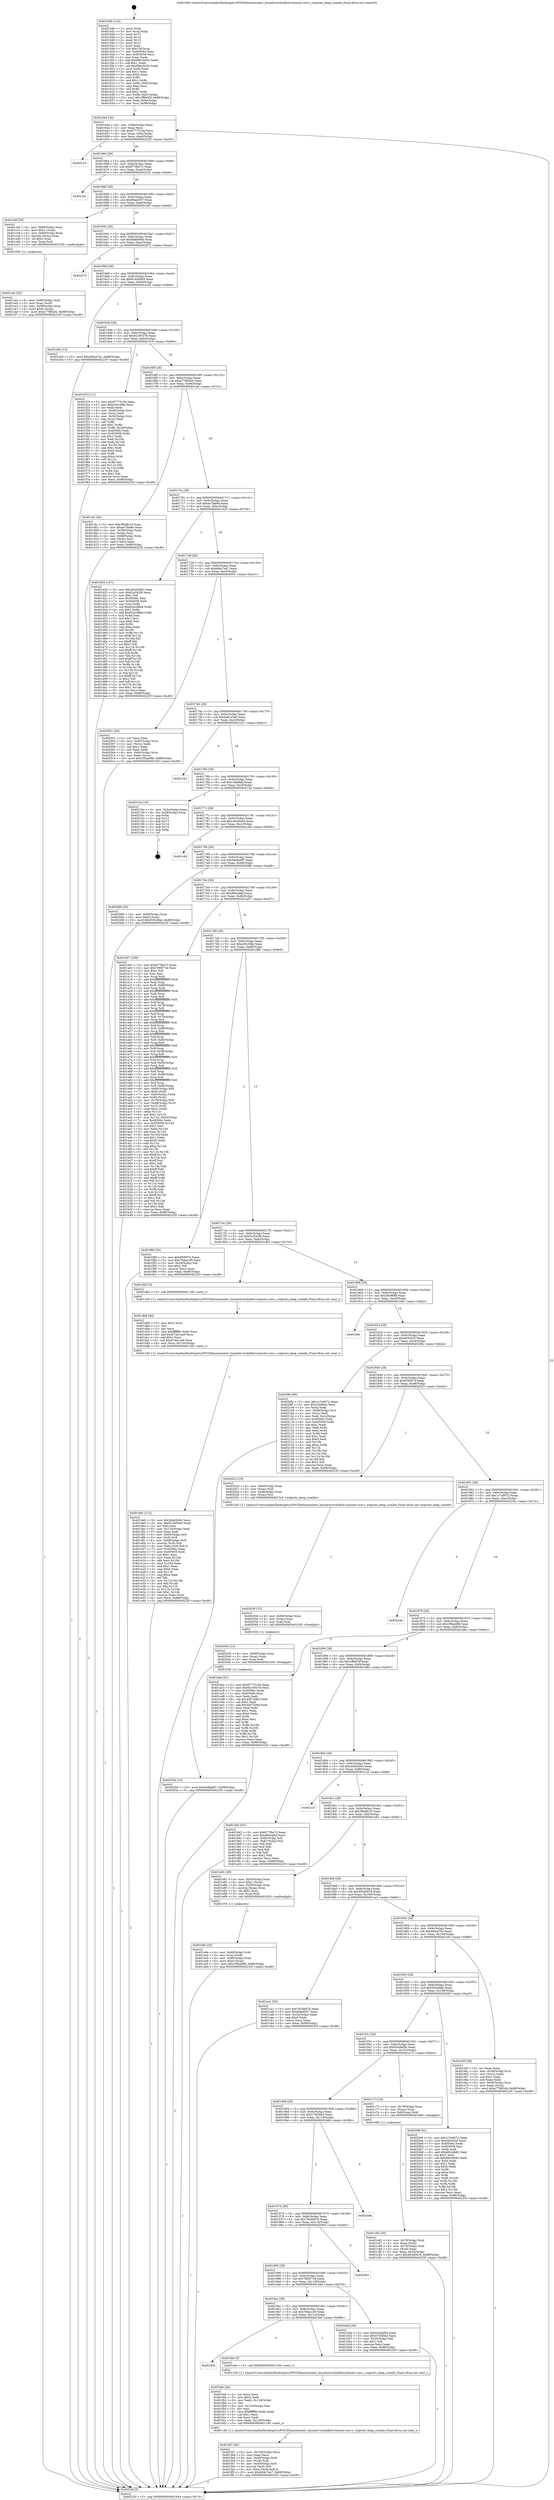 digraph "0x4015d0" {
  label = "0x4015d0 (/mnt/c/Users/mathe/Desktop/tcc/POCII/binaries/extr_linuxdrivershidhid-wiimote-core.c_wiiproto_keep_rumble_Final-ollvm.out::main(0))"
  labelloc = "t"
  node[shape=record]

  Entry [label="",width=0.3,height=0.3,shape=circle,fillcolor=black,style=filled]
  "0x401644" [label="{
     0x401644 [32]\l
     | [instrs]\l
     &nbsp;&nbsp;0x401644 \<+6\>: mov -0x88(%rbp),%eax\l
     &nbsp;&nbsp;0x40164a \<+2\>: mov %eax,%ecx\l
     &nbsp;&nbsp;0x40164c \<+6\>: sub $0x8777519e,%ecx\l
     &nbsp;&nbsp;0x401652 \<+6\>: mov %eax,-0x9c(%rbp)\l
     &nbsp;&nbsp;0x401658 \<+6\>: mov %ecx,-0xa0(%rbp)\l
     &nbsp;&nbsp;0x40165e \<+6\>: je 0000000000402225 \<main+0xc55\>\l
  }"]
  "0x402225" [label="{
     0x402225\l
  }", style=dashed]
  "0x401664" [label="{
     0x401664 [28]\l
     | [instrs]\l
     &nbsp;&nbsp;0x401664 \<+5\>: jmp 0000000000401669 \<main+0x99\>\l
     &nbsp;&nbsp;0x401669 \<+6\>: mov -0x9c(%rbp),%eax\l
     &nbsp;&nbsp;0x40166f \<+5\>: sub $0x877fbe73,%eax\l
     &nbsp;&nbsp;0x401674 \<+6\>: mov %eax,-0xa4(%rbp)\l
     &nbsp;&nbsp;0x40167a \<+6\>: je 000000000040216c \<main+0xb9c\>\l
  }"]
  Exit [label="",width=0.3,height=0.3,shape=circle,fillcolor=black,style=filled,peripheries=2]
  "0x40216c" [label="{
     0x40216c\l
  }", style=dashed]
  "0x401680" [label="{
     0x401680 [28]\l
     | [instrs]\l
     &nbsp;&nbsp;0x401680 \<+5\>: jmp 0000000000401685 \<main+0xb5\>\l
     &nbsp;&nbsp;0x401685 \<+6\>: mov -0x9c(%rbp),%eax\l
     &nbsp;&nbsp;0x40168b \<+5\>: sub $0x89aef257,%eax\l
     &nbsp;&nbsp;0x401690 \<+6\>: mov %eax,-0xa8(%rbp)\l
     &nbsp;&nbsp;0x401696 \<+6\>: je 0000000000401cbf \<main+0x6ef\>\l
  }"]
  "0x402054" [label="{
     0x402054 [15]\l
     | [instrs]\l
     &nbsp;&nbsp;0x402054 \<+10\>: movl $0xd4dba6f7,-0x88(%rbp)\l
     &nbsp;&nbsp;0x40205e \<+5\>: jmp 000000000040225f \<main+0xc8f\>\l
  }"]
  "0x401cbf" [label="{
     0x401cbf [29]\l
     | [instrs]\l
     &nbsp;&nbsp;0x401cbf \<+4\>: mov -0x68(%rbp),%rax\l
     &nbsp;&nbsp;0x401cc3 \<+6\>: movl $0x1,(%rax)\l
     &nbsp;&nbsp;0x401cc9 \<+4\>: mov -0x68(%rbp),%rax\l
     &nbsp;&nbsp;0x401ccd \<+3\>: movslq (%rax),%rax\l
     &nbsp;&nbsp;0x401cd0 \<+4\>: shl $0x2,%rax\l
     &nbsp;&nbsp;0x401cd4 \<+3\>: mov %rax,%rdi\l
     &nbsp;&nbsp;0x401cd7 \<+5\>: call 0000000000401050 \<malloc@plt\>\l
     | [calls]\l
     &nbsp;&nbsp;0x401050 \{1\} (unknown)\l
  }"]
  "0x40169c" [label="{
     0x40169c [28]\l
     | [instrs]\l
     &nbsp;&nbsp;0x40169c \<+5\>: jmp 00000000004016a1 \<main+0xd1\>\l
     &nbsp;&nbsp;0x4016a1 \<+6\>: mov -0x9c(%rbp),%eax\l
     &nbsp;&nbsp;0x4016a7 \<+5\>: sub $0x8b8fe84b,%eax\l
     &nbsp;&nbsp;0x4016ac \<+6\>: mov %eax,-0xac(%rbp)\l
     &nbsp;&nbsp;0x4016b2 \<+6\>: je 0000000000402072 \<main+0xaa2\>\l
  }"]
  "0x402045" [label="{
     0x402045 [15]\l
     | [instrs]\l
     &nbsp;&nbsp;0x402045 \<+4\>: mov -0x48(%rbp),%rax\l
     &nbsp;&nbsp;0x402049 \<+3\>: mov (%rax),%rax\l
     &nbsp;&nbsp;0x40204c \<+3\>: mov %rax,%rdi\l
     &nbsp;&nbsp;0x40204f \<+5\>: call 0000000000401030 \<free@plt\>\l
     | [calls]\l
     &nbsp;&nbsp;0x401030 \{1\} (unknown)\l
  }"]
  "0x402072" [label="{
     0x402072\l
  }", style=dashed]
  "0x4016b8" [label="{
     0x4016b8 [28]\l
     | [instrs]\l
     &nbsp;&nbsp;0x4016b8 \<+5\>: jmp 00000000004016bd \<main+0xed\>\l
     &nbsp;&nbsp;0x4016bd \<+6\>: mov -0x9c(%rbp),%eax\l
     &nbsp;&nbsp;0x4016c3 \<+5\>: sub $0x91445b93,%eax\l
     &nbsp;&nbsp;0x4016c8 \<+6\>: mov %eax,-0xb0(%rbp)\l
     &nbsp;&nbsp;0x4016ce \<+6\>: je 0000000000401e50 \<main+0x880\>\l
  }"]
  "0x402036" [label="{
     0x402036 [15]\l
     | [instrs]\l
     &nbsp;&nbsp;0x402036 \<+4\>: mov -0x60(%rbp),%rax\l
     &nbsp;&nbsp;0x40203a \<+3\>: mov (%rax),%rax\l
     &nbsp;&nbsp;0x40203d \<+3\>: mov %rax,%rdi\l
     &nbsp;&nbsp;0x402040 \<+5\>: call 0000000000401030 \<free@plt\>\l
     | [calls]\l
     &nbsp;&nbsp;0x401030 \{1\} (unknown)\l
  }"]
  "0x401e50" [label="{
     0x401e50 [15]\l
     | [instrs]\l
     &nbsp;&nbsp;0x401e50 \<+10\>: movl $0x494ce76c,-0x88(%rbp)\l
     &nbsp;&nbsp;0x401e5a \<+5\>: jmp 000000000040225f \<main+0xc8f\>\l
  }"]
  "0x4016d4" [label="{
     0x4016d4 [28]\l
     | [instrs]\l
     &nbsp;&nbsp;0x4016d4 \<+5\>: jmp 00000000004016d9 \<main+0x109\>\l
     &nbsp;&nbsp;0x4016d9 \<+6\>: mov -0x9c(%rbp),%eax\l
     &nbsp;&nbsp;0x4016df \<+5\>: sub $0x92195378,%eax\l
     &nbsp;&nbsp;0x4016e4 \<+6\>: mov %eax,-0xb4(%rbp)\l
     &nbsp;&nbsp;0x4016ea \<+6\>: je 0000000000401f19 \<main+0x949\>\l
  }"]
  "0x401fd7" [label="{
     0x401fd7 [42]\l
     | [instrs]\l
     &nbsp;&nbsp;0x401fd7 \<+6\>: mov -0x128(%rbp),%ecx\l
     &nbsp;&nbsp;0x401fdd \<+3\>: imul %eax,%ecx\l
     &nbsp;&nbsp;0x401fe0 \<+4\>: mov -0x48(%rbp),%rdi\l
     &nbsp;&nbsp;0x401fe4 \<+3\>: mov (%rdi),%rdi\l
     &nbsp;&nbsp;0x401fe7 \<+4\>: mov -0x40(%rbp),%r8\l
     &nbsp;&nbsp;0x401feb \<+3\>: movslq (%r8),%r8\l
     &nbsp;&nbsp;0x401fee \<+4\>: mov %ecx,(%rdi,%r8,4)\l
     &nbsp;&nbsp;0x401ff2 \<+10\>: movl $0xb84c7ea7,-0x88(%rbp)\l
     &nbsp;&nbsp;0x401ffc \<+5\>: jmp 000000000040225f \<main+0xc8f\>\l
  }"]
  "0x401f19" [label="{
     0x401f19 [111]\l
     | [instrs]\l
     &nbsp;&nbsp;0x401f19 \<+5\>: mov $0x8777519e,%eax\l
     &nbsp;&nbsp;0x401f1e \<+5\>: mov $0xe26c36fa,%ecx\l
     &nbsp;&nbsp;0x401f23 \<+2\>: xor %edx,%edx\l
     &nbsp;&nbsp;0x401f25 \<+4\>: mov -0x40(%rbp),%rsi\l
     &nbsp;&nbsp;0x401f29 \<+2\>: mov (%rsi),%edi\l
     &nbsp;&nbsp;0x401f2b \<+4\>: mov -0x50(%rbp),%rsi\l
     &nbsp;&nbsp;0x401f2f \<+2\>: cmp (%rsi),%edi\l
     &nbsp;&nbsp;0x401f31 \<+4\>: setl %r8b\l
     &nbsp;&nbsp;0x401f35 \<+4\>: and $0x1,%r8b\l
     &nbsp;&nbsp;0x401f39 \<+4\>: mov %r8b,-0x2d(%rbp)\l
     &nbsp;&nbsp;0x401f3d \<+7\>: mov 0x40506c,%edi\l
     &nbsp;&nbsp;0x401f44 \<+8\>: mov 0x405058,%r9d\l
     &nbsp;&nbsp;0x401f4c \<+3\>: sub $0x1,%edx\l
     &nbsp;&nbsp;0x401f4f \<+3\>: mov %edi,%r10d\l
     &nbsp;&nbsp;0x401f52 \<+3\>: add %edx,%r10d\l
     &nbsp;&nbsp;0x401f55 \<+4\>: imul %r10d,%edi\l
     &nbsp;&nbsp;0x401f59 \<+3\>: and $0x1,%edi\l
     &nbsp;&nbsp;0x401f5c \<+3\>: cmp $0x0,%edi\l
     &nbsp;&nbsp;0x401f5f \<+4\>: sete %r8b\l
     &nbsp;&nbsp;0x401f63 \<+4\>: cmp $0xa,%r9d\l
     &nbsp;&nbsp;0x401f67 \<+4\>: setl %r11b\l
     &nbsp;&nbsp;0x401f6b \<+3\>: mov %r8b,%bl\l
     &nbsp;&nbsp;0x401f6e \<+3\>: and %r11b,%bl\l
     &nbsp;&nbsp;0x401f71 \<+3\>: xor %r11b,%r8b\l
     &nbsp;&nbsp;0x401f74 \<+3\>: or %r8b,%bl\l
     &nbsp;&nbsp;0x401f77 \<+3\>: test $0x1,%bl\l
     &nbsp;&nbsp;0x401f7a \<+3\>: cmovne %ecx,%eax\l
     &nbsp;&nbsp;0x401f7d \<+6\>: mov %eax,-0x88(%rbp)\l
     &nbsp;&nbsp;0x401f83 \<+5\>: jmp 000000000040225f \<main+0xc8f\>\l
  }"]
  "0x4016f0" [label="{
     0x4016f0 [28]\l
     | [instrs]\l
     &nbsp;&nbsp;0x4016f0 \<+5\>: jmp 00000000004016f5 \<main+0x125\>\l
     &nbsp;&nbsp;0x4016f5 \<+6\>: mov -0x9c(%rbp),%eax\l
     &nbsp;&nbsp;0x4016fb \<+5\>: sub $0xa77882d4,%eax\l
     &nbsp;&nbsp;0x401700 \<+6\>: mov %eax,-0xb8(%rbp)\l
     &nbsp;&nbsp;0x401706 \<+6\>: je 0000000000401cfc \<main+0x72c\>\l
  }"]
  "0x401fab" [label="{
     0x401fab [44]\l
     | [instrs]\l
     &nbsp;&nbsp;0x401fab \<+2\>: xor %ecx,%ecx\l
     &nbsp;&nbsp;0x401fad \<+5\>: mov $0x2,%edx\l
     &nbsp;&nbsp;0x401fb2 \<+6\>: mov %edx,-0x124(%rbp)\l
     &nbsp;&nbsp;0x401fb8 \<+1\>: cltd\l
     &nbsp;&nbsp;0x401fb9 \<+6\>: mov -0x124(%rbp),%esi\l
     &nbsp;&nbsp;0x401fbf \<+2\>: idiv %esi\l
     &nbsp;&nbsp;0x401fc1 \<+6\>: imul $0xfffffffe,%edx,%edx\l
     &nbsp;&nbsp;0x401fc7 \<+3\>: sub $0x1,%ecx\l
     &nbsp;&nbsp;0x401fca \<+2\>: sub %ecx,%edx\l
     &nbsp;&nbsp;0x401fcc \<+6\>: mov %edx,-0x128(%rbp)\l
     &nbsp;&nbsp;0x401fd2 \<+5\>: call 0000000000401160 \<next_i\>\l
     | [calls]\l
     &nbsp;&nbsp;0x401160 \{1\} (/mnt/c/Users/mathe/Desktop/tcc/POCII/binaries/extr_linuxdrivershidhid-wiimote-core.c_wiiproto_keep_rumble_Final-ollvm.out::next_i)\l
  }"]
  "0x401cfc" [label="{
     0x401cfc [36]\l
     | [instrs]\l
     &nbsp;&nbsp;0x401cfc \<+5\>: mov $0x3fbd8c19,%eax\l
     &nbsp;&nbsp;0x401d01 \<+5\>: mov $0xae7fa66e,%ecx\l
     &nbsp;&nbsp;0x401d06 \<+4\>: mov -0x58(%rbp),%rdx\l
     &nbsp;&nbsp;0x401d0a \<+2\>: mov (%rdx),%esi\l
     &nbsp;&nbsp;0x401d0c \<+4\>: mov -0x68(%rbp),%rdx\l
     &nbsp;&nbsp;0x401d10 \<+2\>: cmp (%rdx),%esi\l
     &nbsp;&nbsp;0x401d12 \<+3\>: cmovl %ecx,%eax\l
     &nbsp;&nbsp;0x401d15 \<+6\>: mov %eax,-0x88(%rbp)\l
     &nbsp;&nbsp;0x401d1b \<+5\>: jmp 000000000040225f \<main+0xc8f\>\l
  }"]
  "0x40170c" [label="{
     0x40170c [28]\l
     | [instrs]\l
     &nbsp;&nbsp;0x40170c \<+5\>: jmp 0000000000401711 \<main+0x141\>\l
     &nbsp;&nbsp;0x401711 \<+6\>: mov -0x9c(%rbp),%eax\l
     &nbsp;&nbsp;0x401717 \<+5\>: sub $0xae7fa66e,%eax\l
     &nbsp;&nbsp;0x40171c \<+6\>: mov %eax,-0xbc(%rbp)\l
     &nbsp;&nbsp;0x401722 \<+6\>: je 0000000000401d20 \<main+0x750\>\l
  }"]
  "0x4019c8" [label="{
     0x4019c8\l
  }", style=dashed]
  "0x401d20" [label="{
     0x401d20 [147]\l
     | [instrs]\l
     &nbsp;&nbsp;0x401d20 \<+5\>: mov $0x2bdd2b9c,%eax\l
     &nbsp;&nbsp;0x401d25 \<+5\>: mov $0xf1a342fb,%ecx\l
     &nbsp;&nbsp;0x401d2a \<+2\>: mov $0x1,%dl\l
     &nbsp;&nbsp;0x401d2c \<+7\>: mov 0x40506c,%esi\l
     &nbsp;&nbsp;0x401d33 \<+7\>: mov 0x405058,%edi\l
     &nbsp;&nbsp;0x401d3a \<+3\>: mov %esi,%r8d\l
     &nbsp;&nbsp;0x401d3d \<+7\>: sub $0x62a188bd,%r8d\l
     &nbsp;&nbsp;0x401d44 \<+4\>: sub $0x1,%r8d\l
     &nbsp;&nbsp;0x401d48 \<+7\>: add $0x62a188bd,%r8d\l
     &nbsp;&nbsp;0x401d4f \<+4\>: imul %r8d,%esi\l
     &nbsp;&nbsp;0x401d53 \<+3\>: and $0x1,%esi\l
     &nbsp;&nbsp;0x401d56 \<+3\>: cmp $0x0,%esi\l
     &nbsp;&nbsp;0x401d59 \<+4\>: sete %r9b\l
     &nbsp;&nbsp;0x401d5d \<+3\>: cmp $0xa,%edi\l
     &nbsp;&nbsp;0x401d60 \<+4\>: setl %r10b\l
     &nbsp;&nbsp;0x401d64 \<+3\>: mov %r9b,%r11b\l
     &nbsp;&nbsp;0x401d67 \<+4\>: xor $0xff,%r11b\l
     &nbsp;&nbsp;0x401d6b \<+3\>: mov %r10b,%bl\l
     &nbsp;&nbsp;0x401d6e \<+3\>: xor $0xff,%bl\l
     &nbsp;&nbsp;0x401d71 \<+3\>: xor $0x1,%dl\l
     &nbsp;&nbsp;0x401d74 \<+3\>: mov %r11b,%r14b\l
     &nbsp;&nbsp;0x401d77 \<+4\>: and $0xff,%r14b\l
     &nbsp;&nbsp;0x401d7b \<+3\>: and %dl,%r9b\l
     &nbsp;&nbsp;0x401d7e \<+3\>: mov %bl,%r15b\l
     &nbsp;&nbsp;0x401d81 \<+4\>: and $0xff,%r15b\l
     &nbsp;&nbsp;0x401d85 \<+3\>: and %dl,%r10b\l
     &nbsp;&nbsp;0x401d88 \<+3\>: or %r9b,%r14b\l
     &nbsp;&nbsp;0x401d8b \<+3\>: or %r10b,%r15b\l
     &nbsp;&nbsp;0x401d8e \<+3\>: xor %r15b,%r14b\l
     &nbsp;&nbsp;0x401d91 \<+3\>: or %bl,%r11b\l
     &nbsp;&nbsp;0x401d94 \<+4\>: xor $0xff,%r11b\l
     &nbsp;&nbsp;0x401d98 \<+3\>: or $0x1,%dl\l
     &nbsp;&nbsp;0x401d9b \<+3\>: and %dl,%r11b\l
     &nbsp;&nbsp;0x401d9e \<+3\>: or %r11b,%r14b\l
     &nbsp;&nbsp;0x401da1 \<+4\>: test $0x1,%r14b\l
     &nbsp;&nbsp;0x401da5 \<+3\>: cmovne %ecx,%eax\l
     &nbsp;&nbsp;0x401da8 \<+6\>: mov %eax,-0x88(%rbp)\l
     &nbsp;&nbsp;0x401dae \<+5\>: jmp 000000000040225f \<main+0xc8f\>\l
  }"]
  "0x401728" [label="{
     0x401728 [28]\l
     | [instrs]\l
     &nbsp;&nbsp;0x401728 \<+5\>: jmp 000000000040172d \<main+0x15d\>\l
     &nbsp;&nbsp;0x40172d \<+6\>: mov -0x9c(%rbp),%eax\l
     &nbsp;&nbsp;0x401733 \<+5\>: sub $0xb84c7ea7,%eax\l
     &nbsp;&nbsp;0x401738 \<+6\>: mov %eax,-0xc0(%rbp)\l
     &nbsp;&nbsp;0x40173e \<+6\>: je 0000000000402001 \<main+0xa31\>\l
  }"]
  "0x401fa6" [label="{
     0x401fa6 [5]\l
     | [instrs]\l
     &nbsp;&nbsp;0x401fa6 \<+5\>: call 0000000000401160 \<next_i\>\l
     | [calls]\l
     &nbsp;&nbsp;0x401160 \{1\} (/mnt/c/Users/mathe/Desktop/tcc/POCII/binaries/extr_linuxdrivershidhid-wiimote-core.c_wiiproto_keep_rumble_Final-ollvm.out::next_i)\l
  }"]
  "0x402001" [label="{
     0x402001 [34]\l
     | [instrs]\l
     &nbsp;&nbsp;0x402001 \<+2\>: xor %eax,%eax\l
     &nbsp;&nbsp;0x402003 \<+4\>: mov -0x40(%rbp),%rcx\l
     &nbsp;&nbsp;0x402007 \<+2\>: mov (%rcx),%edx\l
     &nbsp;&nbsp;0x402009 \<+3\>: sub $0x1,%eax\l
     &nbsp;&nbsp;0x40200c \<+2\>: sub %eax,%edx\l
     &nbsp;&nbsp;0x40200e \<+4\>: mov -0x40(%rbp),%rcx\l
     &nbsp;&nbsp;0x402012 \<+2\>: mov %edx,(%rcx)\l
     &nbsp;&nbsp;0x402014 \<+10\>: movl $0x1f0ba068,-0x88(%rbp)\l
     &nbsp;&nbsp;0x40201e \<+5\>: jmp 000000000040225f \<main+0xc8f\>\l
  }"]
  "0x401744" [label="{
     0x401744 [28]\l
     | [instrs]\l
     &nbsp;&nbsp;0x401744 \<+5\>: jmp 0000000000401749 \<main+0x179\>\l
     &nbsp;&nbsp;0x401749 \<+6\>: mov -0x9c(%rbp),%eax\l
     &nbsp;&nbsp;0x40174f \<+5\>: sub $0xbe81a3a9,%eax\l
     &nbsp;&nbsp;0x401754 \<+6\>: mov %eax,-0xc4(%rbp)\l
     &nbsp;&nbsp;0x40175a \<+6\>: je 00000000004021b1 \<main+0xbe1\>\l
  }"]
  "0x401e9e" [label="{
     0x401e9e [32]\l
     | [instrs]\l
     &nbsp;&nbsp;0x401e9e \<+4\>: mov -0x48(%rbp),%rdi\l
     &nbsp;&nbsp;0x401ea2 \<+3\>: mov %rax,(%rdi)\l
     &nbsp;&nbsp;0x401ea5 \<+4\>: mov -0x40(%rbp),%rax\l
     &nbsp;&nbsp;0x401ea9 \<+6\>: movl $0x0,(%rax)\l
     &nbsp;&nbsp;0x401eaf \<+10\>: movl $0x1f0ba068,-0x88(%rbp)\l
     &nbsp;&nbsp;0x401eb9 \<+5\>: jmp 000000000040225f \<main+0xc8f\>\l
  }"]
  "0x4021b1" [label="{
     0x4021b1\l
  }", style=dashed]
  "0x401760" [label="{
     0x401760 [28]\l
     | [instrs]\l
     &nbsp;&nbsp;0x401760 \<+5\>: jmp 0000000000401765 \<main+0x195\>\l
     &nbsp;&nbsp;0x401765 \<+6\>: mov -0x9c(%rbp),%eax\l
     &nbsp;&nbsp;0x40176b \<+5\>: sub $0xc26bfafa,%eax\l
     &nbsp;&nbsp;0x401770 \<+6\>: mov %eax,-0xc8(%rbp)\l
     &nbsp;&nbsp;0x401776 \<+6\>: je 000000000040215a \<main+0xb8a\>\l
  }"]
  "0x401de0" [label="{
     0x401de0 [112]\l
     | [instrs]\l
     &nbsp;&nbsp;0x401de0 \<+5\>: mov $0x2bdd2b9c,%ecx\l
     &nbsp;&nbsp;0x401de5 \<+5\>: mov $0x91445b93,%edx\l
     &nbsp;&nbsp;0x401dea \<+2\>: xor %esi,%esi\l
     &nbsp;&nbsp;0x401dec \<+6\>: mov -0x120(%rbp),%edi\l
     &nbsp;&nbsp;0x401df2 \<+3\>: imul %eax,%edi\l
     &nbsp;&nbsp;0x401df5 \<+4\>: mov -0x60(%rbp),%r8\l
     &nbsp;&nbsp;0x401df9 \<+3\>: mov (%r8),%r8\l
     &nbsp;&nbsp;0x401dfc \<+4\>: mov -0x58(%rbp),%r9\l
     &nbsp;&nbsp;0x401e00 \<+3\>: movslq (%r9),%r9\l
     &nbsp;&nbsp;0x401e03 \<+4\>: mov %edi,(%r8,%r9,4)\l
     &nbsp;&nbsp;0x401e07 \<+7\>: mov 0x40506c,%eax\l
     &nbsp;&nbsp;0x401e0e \<+7\>: mov 0x405058,%edi\l
     &nbsp;&nbsp;0x401e15 \<+3\>: sub $0x1,%esi\l
     &nbsp;&nbsp;0x401e18 \<+3\>: mov %eax,%r10d\l
     &nbsp;&nbsp;0x401e1b \<+3\>: add %esi,%r10d\l
     &nbsp;&nbsp;0x401e1e \<+4\>: imul %r10d,%eax\l
     &nbsp;&nbsp;0x401e22 \<+3\>: and $0x1,%eax\l
     &nbsp;&nbsp;0x401e25 \<+3\>: cmp $0x0,%eax\l
     &nbsp;&nbsp;0x401e28 \<+4\>: sete %r11b\l
     &nbsp;&nbsp;0x401e2c \<+3\>: cmp $0xa,%edi\l
     &nbsp;&nbsp;0x401e2f \<+3\>: setl %bl\l
     &nbsp;&nbsp;0x401e32 \<+3\>: mov %r11b,%r14b\l
     &nbsp;&nbsp;0x401e35 \<+3\>: and %bl,%r14b\l
     &nbsp;&nbsp;0x401e38 \<+3\>: xor %bl,%r11b\l
     &nbsp;&nbsp;0x401e3b \<+3\>: or %r11b,%r14b\l
     &nbsp;&nbsp;0x401e3e \<+4\>: test $0x1,%r14b\l
     &nbsp;&nbsp;0x401e42 \<+3\>: cmovne %edx,%ecx\l
     &nbsp;&nbsp;0x401e45 \<+6\>: mov %ecx,-0x88(%rbp)\l
     &nbsp;&nbsp;0x401e4b \<+5\>: jmp 000000000040225f \<main+0xc8f\>\l
  }"]
  "0x40215a" [label="{
     0x40215a [18]\l
     | [instrs]\l
     &nbsp;&nbsp;0x40215a \<+3\>: mov -0x2c(%rbp),%eax\l
     &nbsp;&nbsp;0x40215d \<+4\>: lea -0x28(%rbp),%rsp\l
     &nbsp;&nbsp;0x402161 \<+1\>: pop %rbx\l
     &nbsp;&nbsp;0x402162 \<+2\>: pop %r12\l
     &nbsp;&nbsp;0x402164 \<+2\>: pop %r13\l
     &nbsp;&nbsp;0x402166 \<+2\>: pop %r14\l
     &nbsp;&nbsp;0x402168 \<+2\>: pop %r15\l
     &nbsp;&nbsp;0x40216a \<+1\>: pop %rbp\l
     &nbsp;&nbsp;0x40216b \<+1\>: ret\l
  }"]
  "0x40177c" [label="{
     0x40177c [28]\l
     | [instrs]\l
     &nbsp;&nbsp;0x40177c \<+5\>: jmp 0000000000401781 \<main+0x1b1\>\l
     &nbsp;&nbsp;0x401781 \<+6\>: mov -0x9c(%rbp),%eax\l
     &nbsp;&nbsp;0x401787 \<+5\>: sub $0xc4b26ee0,%eax\l
     &nbsp;&nbsp;0x40178c \<+6\>: mov %eax,-0xcc(%rbp)\l
     &nbsp;&nbsp;0x401792 \<+6\>: je 0000000000401c64 \<main+0x694\>\l
  }"]
  "0x401db8" [label="{
     0x401db8 [40]\l
     | [instrs]\l
     &nbsp;&nbsp;0x401db8 \<+5\>: mov $0x2,%ecx\l
     &nbsp;&nbsp;0x401dbd \<+1\>: cltd\l
     &nbsp;&nbsp;0x401dbe \<+2\>: idiv %ecx\l
     &nbsp;&nbsp;0x401dc0 \<+6\>: imul $0xfffffffe,%edx,%ecx\l
     &nbsp;&nbsp;0x401dc6 \<+6\>: add $0xb7de1ea9,%ecx\l
     &nbsp;&nbsp;0x401dcc \<+3\>: add $0x1,%ecx\l
     &nbsp;&nbsp;0x401dcf \<+6\>: sub $0xb7de1ea9,%ecx\l
     &nbsp;&nbsp;0x401dd5 \<+6\>: mov %ecx,-0x120(%rbp)\l
     &nbsp;&nbsp;0x401ddb \<+5\>: call 0000000000401160 \<next_i\>\l
     | [calls]\l
     &nbsp;&nbsp;0x401160 \{1\} (/mnt/c/Users/mathe/Desktop/tcc/POCII/binaries/extr_linuxdrivershidhid-wiimote-core.c_wiiproto_keep_rumble_Final-ollvm.out::next_i)\l
  }"]
  "0x401c64" [label="{
     0x401c64\l
  }", style=dashed]
  "0x401798" [label="{
     0x401798 [28]\l
     | [instrs]\l
     &nbsp;&nbsp;0x401798 \<+5\>: jmp 000000000040179d \<main+0x1cd\>\l
     &nbsp;&nbsp;0x40179d \<+6\>: mov -0x9c(%rbp),%eax\l
     &nbsp;&nbsp;0x4017a3 \<+5\>: sub $0xd4dba6f7,%eax\l
     &nbsp;&nbsp;0x4017a8 \<+6\>: mov %eax,-0xd0(%rbp)\l
     &nbsp;&nbsp;0x4017ae \<+6\>: je 0000000000402086 \<main+0xab6\>\l
  }"]
  "0x401cdc" [label="{
     0x401cdc [32]\l
     | [instrs]\l
     &nbsp;&nbsp;0x401cdc \<+4\>: mov -0x60(%rbp),%rdi\l
     &nbsp;&nbsp;0x401ce0 \<+3\>: mov %rax,(%rdi)\l
     &nbsp;&nbsp;0x401ce3 \<+4\>: mov -0x58(%rbp),%rax\l
     &nbsp;&nbsp;0x401ce7 \<+6\>: movl $0x0,(%rax)\l
     &nbsp;&nbsp;0x401ced \<+10\>: movl $0xa77882d4,-0x88(%rbp)\l
     &nbsp;&nbsp;0x401cf7 \<+5\>: jmp 000000000040225f \<main+0xc8f\>\l
  }"]
  "0x402086" [label="{
     0x402086 [25]\l
     | [instrs]\l
     &nbsp;&nbsp;0x402086 \<+4\>: mov -0x80(%rbp),%rax\l
     &nbsp;&nbsp;0x40208a \<+6\>: movl $0x0,(%rax)\l
     &nbsp;&nbsp;0x402090 \<+10\>: movl $0x505c6fab,-0x88(%rbp)\l
     &nbsp;&nbsp;0x40209a \<+5\>: jmp 000000000040225f \<main+0xc8f\>\l
  }"]
  "0x4017b4" [label="{
     0x4017b4 [28]\l
     | [instrs]\l
     &nbsp;&nbsp;0x4017b4 \<+5\>: jmp 00000000004017b9 \<main+0x1e9\>\l
     &nbsp;&nbsp;0x4017b9 \<+6\>: mov -0x9c(%rbp),%eax\l
     &nbsp;&nbsp;0x4017bf \<+5\>: sub $0xd69cafad,%eax\l
     &nbsp;&nbsp;0x4017c4 \<+6\>: mov %eax,-0xd4(%rbp)\l
     &nbsp;&nbsp;0x4017ca \<+6\>: je 0000000000401a07 \<main+0x437\>\l
  }"]
  "0x401c83" [label="{
     0x401c83 [30]\l
     | [instrs]\l
     &nbsp;&nbsp;0x401c83 \<+4\>: mov -0x70(%rbp),%rdi\l
     &nbsp;&nbsp;0x401c87 \<+2\>: mov %eax,(%rdi)\l
     &nbsp;&nbsp;0x401c89 \<+4\>: mov -0x70(%rbp),%rdi\l
     &nbsp;&nbsp;0x401c8d \<+2\>: mov (%rdi),%eax\l
     &nbsp;&nbsp;0x401c8f \<+3\>: mov %eax,-0x34(%rbp)\l
     &nbsp;&nbsp;0x401c92 \<+10\>: movl $0x492d0018,-0x88(%rbp)\l
     &nbsp;&nbsp;0x401c9c \<+5\>: jmp 000000000040225f \<main+0xc8f\>\l
  }"]
  "0x401a07" [label="{
     0x401a07 [326]\l
     | [instrs]\l
     &nbsp;&nbsp;0x401a07 \<+5\>: mov $0x877fbe73,%eax\l
     &nbsp;&nbsp;0x401a0c \<+5\>: mov $0x799f3734,%ecx\l
     &nbsp;&nbsp;0x401a11 \<+2\>: mov $0x1,%dl\l
     &nbsp;&nbsp;0x401a13 \<+2\>: xor %esi,%esi\l
     &nbsp;&nbsp;0x401a15 \<+3\>: mov %rsp,%rdi\l
     &nbsp;&nbsp;0x401a18 \<+4\>: add $0xfffffffffffffff0,%rdi\l
     &nbsp;&nbsp;0x401a1c \<+3\>: mov %rdi,%rsp\l
     &nbsp;&nbsp;0x401a1f \<+4\>: mov %rdi,-0x80(%rbp)\l
     &nbsp;&nbsp;0x401a23 \<+3\>: mov %rsp,%rdi\l
     &nbsp;&nbsp;0x401a26 \<+4\>: add $0xfffffffffffffff0,%rdi\l
     &nbsp;&nbsp;0x401a2a \<+3\>: mov %rdi,%rsp\l
     &nbsp;&nbsp;0x401a2d \<+3\>: mov %rsp,%r8\l
     &nbsp;&nbsp;0x401a30 \<+4\>: add $0xfffffffffffffff0,%r8\l
     &nbsp;&nbsp;0x401a34 \<+3\>: mov %r8,%rsp\l
     &nbsp;&nbsp;0x401a37 \<+4\>: mov %r8,-0x78(%rbp)\l
     &nbsp;&nbsp;0x401a3b \<+3\>: mov %rsp,%r8\l
     &nbsp;&nbsp;0x401a3e \<+4\>: add $0xfffffffffffffff0,%r8\l
     &nbsp;&nbsp;0x401a42 \<+3\>: mov %r8,%rsp\l
     &nbsp;&nbsp;0x401a45 \<+4\>: mov %r8,-0x70(%rbp)\l
     &nbsp;&nbsp;0x401a49 \<+3\>: mov %rsp,%r8\l
     &nbsp;&nbsp;0x401a4c \<+4\>: add $0xfffffffffffffff0,%r8\l
     &nbsp;&nbsp;0x401a50 \<+3\>: mov %r8,%rsp\l
     &nbsp;&nbsp;0x401a53 \<+4\>: mov %r8,-0x68(%rbp)\l
     &nbsp;&nbsp;0x401a57 \<+3\>: mov %rsp,%r8\l
     &nbsp;&nbsp;0x401a5a \<+4\>: add $0xfffffffffffffff0,%r8\l
     &nbsp;&nbsp;0x401a5e \<+3\>: mov %r8,%rsp\l
     &nbsp;&nbsp;0x401a61 \<+4\>: mov %r8,-0x60(%rbp)\l
     &nbsp;&nbsp;0x401a65 \<+3\>: mov %rsp,%r8\l
     &nbsp;&nbsp;0x401a68 \<+4\>: add $0xfffffffffffffff0,%r8\l
     &nbsp;&nbsp;0x401a6c \<+3\>: mov %r8,%rsp\l
     &nbsp;&nbsp;0x401a6f \<+4\>: mov %r8,-0x58(%rbp)\l
     &nbsp;&nbsp;0x401a73 \<+3\>: mov %rsp,%r8\l
     &nbsp;&nbsp;0x401a76 \<+4\>: add $0xfffffffffffffff0,%r8\l
     &nbsp;&nbsp;0x401a7a \<+3\>: mov %r8,%rsp\l
     &nbsp;&nbsp;0x401a7d \<+4\>: mov %r8,-0x50(%rbp)\l
     &nbsp;&nbsp;0x401a81 \<+3\>: mov %rsp,%r8\l
     &nbsp;&nbsp;0x401a84 \<+4\>: add $0xfffffffffffffff0,%r8\l
     &nbsp;&nbsp;0x401a88 \<+3\>: mov %r8,%rsp\l
     &nbsp;&nbsp;0x401a8b \<+4\>: mov %r8,-0x48(%rbp)\l
     &nbsp;&nbsp;0x401a8f \<+3\>: mov %rsp,%r8\l
     &nbsp;&nbsp;0x401a92 \<+4\>: add $0xfffffffffffffff0,%r8\l
     &nbsp;&nbsp;0x401a96 \<+3\>: mov %r8,%rsp\l
     &nbsp;&nbsp;0x401a99 \<+4\>: mov %r8,-0x40(%rbp)\l
     &nbsp;&nbsp;0x401a9d \<+4\>: mov -0x80(%rbp),%r8\l
     &nbsp;&nbsp;0x401aa1 \<+7\>: movl $0x0,(%r8)\l
     &nbsp;&nbsp;0x401aa8 \<+7\>: mov -0x8c(%rbp),%r9d\l
     &nbsp;&nbsp;0x401aaf \<+3\>: mov %r9d,(%rdi)\l
     &nbsp;&nbsp;0x401ab2 \<+4\>: mov -0x78(%rbp),%r8\l
     &nbsp;&nbsp;0x401ab6 \<+7\>: mov -0x98(%rbp),%r10\l
     &nbsp;&nbsp;0x401abd \<+3\>: mov %r10,(%r8)\l
     &nbsp;&nbsp;0x401ac0 \<+3\>: cmpl $0x2,(%rdi)\l
     &nbsp;&nbsp;0x401ac3 \<+4\>: setne %r11b\l
     &nbsp;&nbsp;0x401ac7 \<+4\>: and $0x1,%r11b\l
     &nbsp;&nbsp;0x401acb \<+4\>: mov %r11b,-0x35(%rbp)\l
     &nbsp;&nbsp;0x401acf \<+7\>: mov 0x40506c,%ebx\l
     &nbsp;&nbsp;0x401ad6 \<+8\>: mov 0x405058,%r14d\l
     &nbsp;&nbsp;0x401ade \<+3\>: sub $0x1,%esi\l
     &nbsp;&nbsp;0x401ae1 \<+3\>: mov %ebx,%r15d\l
     &nbsp;&nbsp;0x401ae4 \<+3\>: add %esi,%r15d\l
     &nbsp;&nbsp;0x401ae7 \<+4\>: imul %r15d,%ebx\l
     &nbsp;&nbsp;0x401aeb \<+3\>: and $0x1,%ebx\l
     &nbsp;&nbsp;0x401aee \<+3\>: cmp $0x0,%ebx\l
     &nbsp;&nbsp;0x401af1 \<+4\>: sete %r11b\l
     &nbsp;&nbsp;0x401af5 \<+4\>: cmp $0xa,%r14d\l
     &nbsp;&nbsp;0x401af9 \<+4\>: setl %r12b\l
     &nbsp;&nbsp;0x401afd \<+3\>: mov %r11b,%r13b\l
     &nbsp;&nbsp;0x401b00 \<+4\>: xor $0xff,%r13b\l
     &nbsp;&nbsp;0x401b04 \<+3\>: mov %r12b,%sil\l
     &nbsp;&nbsp;0x401b07 \<+4\>: xor $0xff,%sil\l
     &nbsp;&nbsp;0x401b0b \<+3\>: xor $0x1,%dl\l
     &nbsp;&nbsp;0x401b0e \<+3\>: mov %r13b,%dil\l
     &nbsp;&nbsp;0x401b11 \<+4\>: and $0xff,%dil\l
     &nbsp;&nbsp;0x401b15 \<+3\>: and %dl,%r11b\l
     &nbsp;&nbsp;0x401b18 \<+3\>: mov %sil,%r8b\l
     &nbsp;&nbsp;0x401b1b \<+4\>: and $0xff,%r8b\l
     &nbsp;&nbsp;0x401b1f \<+3\>: and %dl,%r12b\l
     &nbsp;&nbsp;0x401b22 \<+3\>: or %r11b,%dil\l
     &nbsp;&nbsp;0x401b25 \<+3\>: or %r12b,%r8b\l
     &nbsp;&nbsp;0x401b28 \<+3\>: xor %r8b,%dil\l
     &nbsp;&nbsp;0x401b2b \<+3\>: or %sil,%r13b\l
     &nbsp;&nbsp;0x401b2e \<+4\>: xor $0xff,%r13b\l
     &nbsp;&nbsp;0x401b32 \<+3\>: or $0x1,%dl\l
     &nbsp;&nbsp;0x401b35 \<+3\>: and %dl,%r13b\l
     &nbsp;&nbsp;0x401b38 \<+3\>: or %r13b,%dil\l
     &nbsp;&nbsp;0x401b3b \<+4\>: test $0x1,%dil\l
     &nbsp;&nbsp;0x401b3f \<+3\>: cmovne %ecx,%eax\l
     &nbsp;&nbsp;0x401b42 \<+6\>: mov %eax,-0x88(%rbp)\l
     &nbsp;&nbsp;0x401b48 \<+5\>: jmp 000000000040225f \<main+0xc8f\>\l
  }"]
  "0x4017d0" [label="{
     0x4017d0 [28]\l
     | [instrs]\l
     &nbsp;&nbsp;0x4017d0 \<+5\>: jmp 00000000004017d5 \<main+0x205\>\l
     &nbsp;&nbsp;0x4017d5 \<+6\>: mov -0x9c(%rbp),%eax\l
     &nbsp;&nbsp;0x4017db \<+5\>: sub $0xe26c36fa,%eax\l
     &nbsp;&nbsp;0x4017e0 \<+6\>: mov %eax,-0xd8(%rbp)\l
     &nbsp;&nbsp;0x4017e6 \<+6\>: je 0000000000401f88 \<main+0x9b8\>\l
  }"]
  "0x4019ac" [label="{
     0x4019ac [28]\l
     | [instrs]\l
     &nbsp;&nbsp;0x4019ac \<+5\>: jmp 00000000004019b1 \<main+0x3e1\>\l
     &nbsp;&nbsp;0x4019b1 \<+6\>: mov -0x9c(%rbp),%eax\l
     &nbsp;&nbsp;0x4019b7 \<+5\>: sub $0x79dacc39,%eax\l
     &nbsp;&nbsp;0x4019bc \<+6\>: mov %eax,-0x11c(%rbp)\l
     &nbsp;&nbsp;0x4019c2 \<+6\>: je 0000000000401fa6 \<main+0x9d6\>\l
  }"]
  "0x401f88" [label="{
     0x401f88 [30]\l
     | [instrs]\l
     &nbsp;&nbsp;0x401f88 \<+5\>: mov $0x8590f74,%eax\l
     &nbsp;&nbsp;0x401f8d \<+5\>: mov $0x79dacc39,%ecx\l
     &nbsp;&nbsp;0x401f92 \<+3\>: mov -0x2d(%rbp),%dl\l
     &nbsp;&nbsp;0x401f95 \<+3\>: test $0x1,%dl\l
     &nbsp;&nbsp;0x401f98 \<+3\>: cmovne %ecx,%eax\l
     &nbsp;&nbsp;0x401f9b \<+6\>: mov %eax,-0x88(%rbp)\l
     &nbsp;&nbsp;0x401fa1 \<+5\>: jmp 000000000040225f \<main+0xc8f\>\l
  }"]
  "0x4017ec" [label="{
     0x4017ec [28]\l
     | [instrs]\l
     &nbsp;&nbsp;0x4017ec \<+5\>: jmp 00000000004017f1 \<main+0x221\>\l
     &nbsp;&nbsp;0x4017f1 \<+6\>: mov -0x9c(%rbp),%eax\l
     &nbsp;&nbsp;0x4017f7 \<+5\>: sub $0xf1a342fb,%eax\l
     &nbsp;&nbsp;0x4017fc \<+6\>: mov %eax,-0xdc(%rbp)\l
     &nbsp;&nbsp;0x401802 \<+6\>: je 0000000000401db3 \<main+0x7e3\>\l
  }"]
  "0x401b4d" [label="{
     0x401b4d [30]\l
     | [instrs]\l
     &nbsp;&nbsp;0x401b4d \<+5\>: mov $0x543def5b,%eax\l
     &nbsp;&nbsp;0x401b52 \<+5\>: mov $0x574f26b2,%ecx\l
     &nbsp;&nbsp;0x401b57 \<+3\>: mov -0x35(%rbp),%dl\l
     &nbsp;&nbsp;0x401b5a \<+3\>: test $0x1,%dl\l
     &nbsp;&nbsp;0x401b5d \<+3\>: cmovne %ecx,%eax\l
     &nbsp;&nbsp;0x401b60 \<+6\>: mov %eax,-0x88(%rbp)\l
     &nbsp;&nbsp;0x401b66 \<+5\>: jmp 000000000040225f \<main+0xc8f\>\l
  }"]
  "0x401db3" [label="{
     0x401db3 [5]\l
     | [instrs]\l
     &nbsp;&nbsp;0x401db3 \<+5\>: call 0000000000401160 \<next_i\>\l
     | [calls]\l
     &nbsp;&nbsp;0x401160 \{1\} (/mnt/c/Users/mathe/Desktop/tcc/POCII/binaries/extr_linuxdrivershidhid-wiimote-core.c_wiiproto_keep_rumble_Final-ollvm.out::next_i)\l
  }"]
  "0x401808" [label="{
     0x401808 [28]\l
     | [instrs]\l
     &nbsp;&nbsp;0x401808 \<+5\>: jmp 000000000040180d \<main+0x23d\>\l
     &nbsp;&nbsp;0x40180d \<+6\>: mov -0x9c(%rbp),%eax\l
     &nbsp;&nbsp;0x401813 \<+5\>: sub $0x28c9698,%eax\l
     &nbsp;&nbsp;0x401818 \<+6\>: mov %eax,-0xe0(%rbp)\l
     &nbsp;&nbsp;0x40181e \<+6\>: je 0000000000401bfe \<main+0x62e\>\l
  }"]
  "0x401990" [label="{
     0x401990 [28]\l
     | [instrs]\l
     &nbsp;&nbsp;0x401990 \<+5\>: jmp 0000000000401995 \<main+0x3c5\>\l
     &nbsp;&nbsp;0x401995 \<+6\>: mov -0x9c(%rbp),%eax\l
     &nbsp;&nbsp;0x40199b \<+5\>: sub $0x799f3734,%eax\l
     &nbsp;&nbsp;0x4019a0 \<+6\>: mov %eax,-0x118(%rbp)\l
     &nbsp;&nbsp;0x4019a6 \<+6\>: je 0000000000401b4d \<main+0x57d\>\l
  }"]
  "0x401bfe" [label="{
     0x401bfe\l
  }", style=dashed]
  "0x401824" [label="{
     0x401824 [28]\l
     | [instrs]\l
     &nbsp;&nbsp;0x401824 \<+5\>: jmp 0000000000401829 \<main+0x259\>\l
     &nbsp;&nbsp;0x401829 \<+6\>: mov -0x9c(%rbp),%eax\l
     &nbsp;&nbsp;0x40182f \<+5\>: sub $0x493c620,%eax\l
     &nbsp;&nbsp;0x401834 \<+6\>: mov %eax,-0xe4(%rbp)\l
     &nbsp;&nbsp;0x40183a \<+6\>: je 00000000004020fa \<main+0xb2a\>\l
  }"]
  "0x402063" [label="{
     0x402063\l
  }", style=dashed]
  "0x4020fa" [label="{
     0x4020fa [96]\l
     | [instrs]\l
     &nbsp;&nbsp;0x4020fa \<+5\>: mov $0x1c7a9072,%eax\l
     &nbsp;&nbsp;0x4020ff \<+5\>: mov $0xc26bfafa,%ecx\l
     &nbsp;&nbsp;0x402104 \<+2\>: xor %edx,%edx\l
     &nbsp;&nbsp;0x402106 \<+4\>: mov -0x80(%rbp),%rsi\l
     &nbsp;&nbsp;0x40210a \<+2\>: mov (%rsi),%edi\l
     &nbsp;&nbsp;0x40210c \<+3\>: mov %edi,-0x2c(%rbp)\l
     &nbsp;&nbsp;0x40210f \<+7\>: mov 0x40506c,%edi\l
     &nbsp;&nbsp;0x402116 \<+8\>: mov 0x405058,%r8d\l
     &nbsp;&nbsp;0x40211e \<+3\>: sub $0x1,%edx\l
     &nbsp;&nbsp;0x402121 \<+3\>: mov %edi,%r9d\l
     &nbsp;&nbsp;0x402124 \<+3\>: add %edx,%r9d\l
     &nbsp;&nbsp;0x402127 \<+4\>: imul %r9d,%edi\l
     &nbsp;&nbsp;0x40212b \<+3\>: and $0x1,%edi\l
     &nbsp;&nbsp;0x40212e \<+3\>: cmp $0x0,%edi\l
     &nbsp;&nbsp;0x402131 \<+4\>: sete %r10b\l
     &nbsp;&nbsp;0x402135 \<+4\>: cmp $0xa,%r8d\l
     &nbsp;&nbsp;0x402139 \<+4\>: setl %r11b\l
     &nbsp;&nbsp;0x40213d \<+3\>: mov %r10b,%bl\l
     &nbsp;&nbsp;0x402140 \<+3\>: and %r11b,%bl\l
     &nbsp;&nbsp;0x402143 \<+3\>: xor %r11b,%r10b\l
     &nbsp;&nbsp;0x402146 \<+3\>: or %r10b,%bl\l
     &nbsp;&nbsp;0x402149 \<+3\>: test $0x1,%bl\l
     &nbsp;&nbsp;0x40214c \<+3\>: cmovne %ecx,%eax\l
     &nbsp;&nbsp;0x40214f \<+6\>: mov %eax,-0x88(%rbp)\l
     &nbsp;&nbsp;0x402155 \<+5\>: jmp 000000000040225f \<main+0xc8f\>\l
  }"]
  "0x401840" [label="{
     0x401840 [28]\l
     | [instrs]\l
     &nbsp;&nbsp;0x401840 \<+5\>: jmp 0000000000401845 \<main+0x275\>\l
     &nbsp;&nbsp;0x401845 \<+6\>: mov -0x9c(%rbp),%eax\l
     &nbsp;&nbsp;0x40184b \<+5\>: sub $0x8590f74,%eax\l
     &nbsp;&nbsp;0x401850 \<+6\>: mov %eax,-0xe8(%rbp)\l
     &nbsp;&nbsp;0x401856 \<+6\>: je 0000000000402023 \<main+0xa53\>\l
  }"]
  "0x401974" [label="{
     0x401974 [28]\l
     | [instrs]\l
     &nbsp;&nbsp;0x401974 \<+5\>: jmp 0000000000401979 \<main+0x3a9\>\l
     &nbsp;&nbsp;0x401979 \<+6\>: mov -0x9c(%rbp),%eax\l
     &nbsp;&nbsp;0x40197f \<+5\>: sub $0x76346d7b,%eax\l
     &nbsp;&nbsp;0x401984 \<+6\>: mov %eax,-0x114(%rbp)\l
     &nbsp;&nbsp;0x40198a \<+6\>: je 0000000000402063 \<main+0xa93\>\l
  }"]
  "0x402023" [label="{
     0x402023 [19]\l
     | [instrs]\l
     &nbsp;&nbsp;0x402023 \<+4\>: mov -0x60(%rbp),%rax\l
     &nbsp;&nbsp;0x402027 \<+3\>: mov (%rax),%rdi\l
     &nbsp;&nbsp;0x40202a \<+4\>: mov -0x48(%rbp),%rax\l
     &nbsp;&nbsp;0x40202e \<+3\>: mov (%rax),%rsi\l
     &nbsp;&nbsp;0x402031 \<+5\>: call 00000000004013c0 \<wiiproto_keep_rumble\>\l
     | [calls]\l
     &nbsp;&nbsp;0x4013c0 \{1\} (/mnt/c/Users/mathe/Desktop/tcc/POCII/binaries/extr_linuxdrivershidhid-wiimote-core.c_wiiproto_keep_rumble_Final-ollvm.out::wiiproto_keep_rumble)\l
  }"]
  "0x40185c" [label="{
     0x40185c [28]\l
     | [instrs]\l
     &nbsp;&nbsp;0x40185c \<+5\>: jmp 0000000000401861 \<main+0x291\>\l
     &nbsp;&nbsp;0x401861 \<+6\>: mov -0x9c(%rbp),%eax\l
     &nbsp;&nbsp;0x401867 \<+5\>: sub $0x1c7a9072,%eax\l
     &nbsp;&nbsp;0x40186c \<+6\>: mov %eax,-0xec(%rbp)\l
     &nbsp;&nbsp;0x401872 \<+6\>: je 000000000040224a \<main+0xc7a\>\l
  }"]
  "0x401b6b" [label="{
     0x401b6b\l
  }", style=dashed]
  "0x40224a" [label="{
     0x40224a\l
  }", style=dashed]
  "0x401878" [label="{
     0x401878 [28]\l
     | [instrs]\l
     &nbsp;&nbsp;0x401878 \<+5\>: jmp 000000000040187d \<main+0x2ad\>\l
     &nbsp;&nbsp;0x40187d \<+6\>: mov -0x9c(%rbp),%eax\l
     &nbsp;&nbsp;0x401883 \<+5\>: sub $0x1f0ba068,%eax\l
     &nbsp;&nbsp;0x401888 \<+6\>: mov %eax,-0xf0(%rbp)\l
     &nbsp;&nbsp;0x40188e \<+6\>: je 0000000000401ebe \<main+0x8ee\>\l
  }"]
  "0x401958" [label="{
     0x401958 [28]\l
     | [instrs]\l
     &nbsp;&nbsp;0x401958 \<+5\>: jmp 000000000040195d \<main+0x38d\>\l
     &nbsp;&nbsp;0x40195d \<+6\>: mov -0x9c(%rbp),%eax\l
     &nbsp;&nbsp;0x401963 \<+5\>: sub $0x574f26b2,%eax\l
     &nbsp;&nbsp;0x401968 \<+6\>: mov %eax,-0x110(%rbp)\l
     &nbsp;&nbsp;0x40196e \<+6\>: je 0000000000401b6b \<main+0x59b\>\l
  }"]
  "0x401ebe" [label="{
     0x401ebe [91]\l
     | [instrs]\l
     &nbsp;&nbsp;0x401ebe \<+5\>: mov $0x8777519e,%eax\l
     &nbsp;&nbsp;0x401ec3 \<+5\>: mov $0x92195378,%ecx\l
     &nbsp;&nbsp;0x401ec8 \<+7\>: mov 0x40506c,%edx\l
     &nbsp;&nbsp;0x401ecf \<+7\>: mov 0x405058,%esi\l
     &nbsp;&nbsp;0x401ed6 \<+2\>: mov %edx,%edi\l
     &nbsp;&nbsp;0x401ed8 \<+6\>: sub $0x44f72d6d,%edi\l
     &nbsp;&nbsp;0x401ede \<+3\>: sub $0x1,%edi\l
     &nbsp;&nbsp;0x401ee1 \<+6\>: add $0x44f72d6d,%edi\l
     &nbsp;&nbsp;0x401ee7 \<+3\>: imul %edi,%edx\l
     &nbsp;&nbsp;0x401eea \<+3\>: and $0x1,%edx\l
     &nbsp;&nbsp;0x401eed \<+3\>: cmp $0x0,%edx\l
     &nbsp;&nbsp;0x401ef0 \<+4\>: sete %r8b\l
     &nbsp;&nbsp;0x401ef4 \<+3\>: cmp $0xa,%esi\l
     &nbsp;&nbsp;0x401ef7 \<+4\>: setl %r9b\l
     &nbsp;&nbsp;0x401efb \<+3\>: mov %r8b,%r10b\l
     &nbsp;&nbsp;0x401efe \<+3\>: and %r9b,%r10b\l
     &nbsp;&nbsp;0x401f01 \<+3\>: xor %r9b,%r8b\l
     &nbsp;&nbsp;0x401f04 \<+3\>: or %r8b,%r10b\l
     &nbsp;&nbsp;0x401f07 \<+4\>: test $0x1,%r10b\l
     &nbsp;&nbsp;0x401f0b \<+3\>: cmovne %ecx,%eax\l
     &nbsp;&nbsp;0x401f0e \<+6\>: mov %eax,-0x88(%rbp)\l
     &nbsp;&nbsp;0x401f14 \<+5\>: jmp 000000000040225f \<main+0xc8f\>\l
  }"]
  "0x401894" [label="{
     0x401894 [28]\l
     | [instrs]\l
     &nbsp;&nbsp;0x401894 \<+5\>: jmp 0000000000401899 \<main+0x2c9\>\l
     &nbsp;&nbsp;0x401899 \<+6\>: mov -0x9c(%rbp),%eax\l
     &nbsp;&nbsp;0x40189f \<+5\>: sub $0x1ff9e53f,%eax\l
     &nbsp;&nbsp;0x4018a4 \<+6\>: mov %eax,-0xf4(%rbp)\l
     &nbsp;&nbsp;0x4018aa \<+6\>: je 00000000004019d2 \<main+0x402\>\l
  }"]
  "0x401c73" [label="{
     0x401c73 [16]\l
     | [instrs]\l
     &nbsp;&nbsp;0x401c73 \<+4\>: mov -0x78(%rbp),%rax\l
     &nbsp;&nbsp;0x401c77 \<+3\>: mov (%rax),%rax\l
     &nbsp;&nbsp;0x401c7a \<+4\>: mov 0x8(%rax),%rdi\l
     &nbsp;&nbsp;0x401c7e \<+5\>: call 0000000000401060 \<atoi@plt\>\l
     | [calls]\l
     &nbsp;&nbsp;0x401060 \{1\} (unknown)\l
  }"]
  "0x4019d2" [label="{
     0x4019d2 [53]\l
     | [instrs]\l
     &nbsp;&nbsp;0x4019d2 \<+5\>: mov $0x877fbe73,%eax\l
     &nbsp;&nbsp;0x4019d7 \<+5\>: mov $0xd69cafad,%ecx\l
     &nbsp;&nbsp;0x4019dc \<+6\>: mov -0x82(%rbp),%dl\l
     &nbsp;&nbsp;0x4019e2 \<+7\>: mov -0x81(%rbp),%sil\l
     &nbsp;&nbsp;0x4019e9 \<+3\>: mov %dl,%dil\l
     &nbsp;&nbsp;0x4019ec \<+3\>: and %sil,%dil\l
     &nbsp;&nbsp;0x4019ef \<+3\>: xor %sil,%dl\l
     &nbsp;&nbsp;0x4019f2 \<+3\>: or %dl,%dil\l
     &nbsp;&nbsp;0x4019f5 \<+4\>: test $0x1,%dil\l
     &nbsp;&nbsp;0x4019f9 \<+3\>: cmovne %ecx,%eax\l
     &nbsp;&nbsp;0x4019fc \<+6\>: mov %eax,-0x88(%rbp)\l
     &nbsp;&nbsp;0x401a02 \<+5\>: jmp 000000000040225f \<main+0xc8f\>\l
  }"]
  "0x4018b0" [label="{
     0x4018b0 [28]\l
     | [instrs]\l
     &nbsp;&nbsp;0x4018b0 \<+5\>: jmp 00000000004018b5 \<main+0x2e5\>\l
     &nbsp;&nbsp;0x4018b5 \<+6\>: mov -0x9c(%rbp),%eax\l
     &nbsp;&nbsp;0x4018bb \<+5\>: sub $0x2bdd2b9c,%eax\l
     &nbsp;&nbsp;0x4018c0 \<+6\>: mov %eax,-0xf8(%rbp)\l
     &nbsp;&nbsp;0x4018c6 \<+6\>: je 00000000004021cf \<main+0xbff\>\l
  }"]
  "0x40225f" [label="{
     0x40225f [5]\l
     | [instrs]\l
     &nbsp;&nbsp;0x40225f \<+5\>: jmp 0000000000401644 \<main+0x74\>\l
  }"]
  "0x4015d0" [label="{
     0x4015d0 [116]\l
     | [instrs]\l
     &nbsp;&nbsp;0x4015d0 \<+1\>: push %rbp\l
     &nbsp;&nbsp;0x4015d1 \<+3\>: mov %rsp,%rbp\l
     &nbsp;&nbsp;0x4015d4 \<+2\>: push %r15\l
     &nbsp;&nbsp;0x4015d6 \<+2\>: push %r14\l
     &nbsp;&nbsp;0x4015d8 \<+2\>: push %r13\l
     &nbsp;&nbsp;0x4015da \<+2\>: push %r12\l
     &nbsp;&nbsp;0x4015dc \<+1\>: push %rbx\l
     &nbsp;&nbsp;0x4015dd \<+7\>: sub $0x128,%rsp\l
     &nbsp;&nbsp;0x4015e4 \<+7\>: mov 0x40506c,%eax\l
     &nbsp;&nbsp;0x4015eb \<+7\>: mov 0x405058,%ecx\l
     &nbsp;&nbsp;0x4015f2 \<+2\>: mov %eax,%edx\l
     &nbsp;&nbsp;0x4015f4 \<+6\>: add $0x6961b05e,%edx\l
     &nbsp;&nbsp;0x4015fa \<+3\>: sub $0x1,%edx\l
     &nbsp;&nbsp;0x4015fd \<+6\>: sub $0x6961b05e,%edx\l
     &nbsp;&nbsp;0x401603 \<+3\>: imul %edx,%eax\l
     &nbsp;&nbsp;0x401606 \<+3\>: and $0x1,%eax\l
     &nbsp;&nbsp;0x401609 \<+3\>: cmp $0x0,%eax\l
     &nbsp;&nbsp;0x40160c \<+4\>: sete %r8b\l
     &nbsp;&nbsp;0x401610 \<+4\>: and $0x1,%r8b\l
     &nbsp;&nbsp;0x401614 \<+7\>: mov %r8b,-0x82(%rbp)\l
     &nbsp;&nbsp;0x40161b \<+3\>: cmp $0xa,%ecx\l
     &nbsp;&nbsp;0x40161e \<+4\>: setl %r8b\l
     &nbsp;&nbsp;0x401622 \<+4\>: and $0x1,%r8b\l
     &nbsp;&nbsp;0x401626 \<+7\>: mov %r8b,-0x81(%rbp)\l
     &nbsp;&nbsp;0x40162d \<+10\>: movl $0x1ff9e53f,-0x88(%rbp)\l
     &nbsp;&nbsp;0x401637 \<+6\>: mov %edi,-0x8c(%rbp)\l
     &nbsp;&nbsp;0x40163d \<+7\>: mov %rsi,-0x98(%rbp)\l
  }"]
  "0x40193c" [label="{
     0x40193c [28]\l
     | [instrs]\l
     &nbsp;&nbsp;0x40193c \<+5\>: jmp 0000000000401941 \<main+0x371\>\l
     &nbsp;&nbsp;0x401941 \<+6\>: mov -0x9c(%rbp),%eax\l
     &nbsp;&nbsp;0x401947 \<+5\>: sub $0x543def5b,%eax\l
     &nbsp;&nbsp;0x40194c \<+6\>: mov %eax,-0x10c(%rbp)\l
     &nbsp;&nbsp;0x401952 \<+6\>: je 0000000000401c73 \<main+0x6a3\>\l
  }"]
  "0x40209f" [label="{
     0x40209f [91]\l
     | [instrs]\l
     &nbsp;&nbsp;0x40209f \<+5\>: mov $0x1c7a9072,%eax\l
     &nbsp;&nbsp;0x4020a4 \<+5\>: mov $0x493c620,%ecx\l
     &nbsp;&nbsp;0x4020a9 \<+7\>: mov 0x40506c,%edx\l
     &nbsp;&nbsp;0x4020b0 \<+7\>: mov 0x405058,%esi\l
     &nbsp;&nbsp;0x4020b7 \<+2\>: mov %edx,%edi\l
     &nbsp;&nbsp;0x4020b9 \<+6\>: add $0xd0b3db83,%edi\l
     &nbsp;&nbsp;0x4020bf \<+3\>: sub $0x1,%edi\l
     &nbsp;&nbsp;0x4020c2 \<+6\>: sub $0xd0b3db83,%edi\l
     &nbsp;&nbsp;0x4020c8 \<+3\>: imul %edi,%edx\l
     &nbsp;&nbsp;0x4020cb \<+3\>: and $0x1,%edx\l
     &nbsp;&nbsp;0x4020ce \<+3\>: cmp $0x0,%edx\l
     &nbsp;&nbsp;0x4020d1 \<+4\>: sete %r8b\l
     &nbsp;&nbsp;0x4020d5 \<+3\>: cmp $0xa,%esi\l
     &nbsp;&nbsp;0x4020d8 \<+4\>: setl %r9b\l
     &nbsp;&nbsp;0x4020dc \<+3\>: mov %r8b,%r10b\l
     &nbsp;&nbsp;0x4020df \<+3\>: and %r9b,%r10b\l
     &nbsp;&nbsp;0x4020e2 \<+3\>: xor %r9b,%r8b\l
     &nbsp;&nbsp;0x4020e5 \<+3\>: or %r8b,%r10b\l
     &nbsp;&nbsp;0x4020e8 \<+4\>: test $0x1,%r10b\l
     &nbsp;&nbsp;0x4020ec \<+3\>: cmovne %ecx,%eax\l
     &nbsp;&nbsp;0x4020ef \<+6\>: mov %eax,-0x88(%rbp)\l
     &nbsp;&nbsp;0x4020f5 \<+5\>: jmp 000000000040225f \<main+0xc8f\>\l
  }"]
  "0x4021cf" [label="{
     0x4021cf\l
  }", style=dashed]
  "0x4018cc" [label="{
     0x4018cc [28]\l
     | [instrs]\l
     &nbsp;&nbsp;0x4018cc \<+5\>: jmp 00000000004018d1 \<main+0x301\>\l
     &nbsp;&nbsp;0x4018d1 \<+6\>: mov -0x9c(%rbp),%eax\l
     &nbsp;&nbsp;0x4018d7 \<+5\>: sub $0x3fbd8c19,%eax\l
     &nbsp;&nbsp;0x4018dc \<+6\>: mov %eax,-0xfc(%rbp)\l
     &nbsp;&nbsp;0x4018e2 \<+6\>: je 0000000000401e81 \<main+0x8b1\>\l
  }"]
  "0x401920" [label="{
     0x401920 [28]\l
     | [instrs]\l
     &nbsp;&nbsp;0x401920 \<+5\>: jmp 0000000000401925 \<main+0x355\>\l
     &nbsp;&nbsp;0x401925 \<+6\>: mov -0x9c(%rbp),%eax\l
     &nbsp;&nbsp;0x40192b \<+5\>: sub $0x505c6fab,%eax\l
     &nbsp;&nbsp;0x401930 \<+6\>: mov %eax,-0x108(%rbp)\l
     &nbsp;&nbsp;0x401936 \<+6\>: je 000000000040209f \<main+0xacf\>\l
  }"]
  "0x401e81" [label="{
     0x401e81 [29]\l
     | [instrs]\l
     &nbsp;&nbsp;0x401e81 \<+4\>: mov -0x50(%rbp),%rax\l
     &nbsp;&nbsp;0x401e85 \<+6\>: movl $0x1,(%rax)\l
     &nbsp;&nbsp;0x401e8b \<+4\>: mov -0x50(%rbp),%rax\l
     &nbsp;&nbsp;0x401e8f \<+3\>: movslq (%rax),%rax\l
     &nbsp;&nbsp;0x401e92 \<+4\>: shl $0x2,%rax\l
     &nbsp;&nbsp;0x401e96 \<+3\>: mov %rax,%rdi\l
     &nbsp;&nbsp;0x401e99 \<+5\>: call 0000000000401050 \<malloc@plt\>\l
     | [calls]\l
     &nbsp;&nbsp;0x401050 \{1\} (unknown)\l
  }"]
  "0x4018e8" [label="{
     0x4018e8 [28]\l
     | [instrs]\l
     &nbsp;&nbsp;0x4018e8 \<+5\>: jmp 00000000004018ed \<main+0x31d\>\l
     &nbsp;&nbsp;0x4018ed \<+6\>: mov -0x9c(%rbp),%eax\l
     &nbsp;&nbsp;0x4018f3 \<+5\>: sub $0x492d0018,%eax\l
     &nbsp;&nbsp;0x4018f8 \<+6\>: mov %eax,-0x100(%rbp)\l
     &nbsp;&nbsp;0x4018fe \<+6\>: je 0000000000401ca1 \<main+0x6d1\>\l
  }"]
  "0x401e5f" [label="{
     0x401e5f [34]\l
     | [instrs]\l
     &nbsp;&nbsp;0x401e5f \<+2\>: xor %eax,%eax\l
     &nbsp;&nbsp;0x401e61 \<+4\>: mov -0x58(%rbp),%rcx\l
     &nbsp;&nbsp;0x401e65 \<+2\>: mov (%rcx),%edx\l
     &nbsp;&nbsp;0x401e67 \<+3\>: sub $0x1,%eax\l
     &nbsp;&nbsp;0x401e6a \<+2\>: sub %eax,%edx\l
     &nbsp;&nbsp;0x401e6c \<+4\>: mov -0x58(%rbp),%rcx\l
     &nbsp;&nbsp;0x401e70 \<+2\>: mov %edx,(%rcx)\l
     &nbsp;&nbsp;0x401e72 \<+10\>: movl $0xa77882d4,-0x88(%rbp)\l
     &nbsp;&nbsp;0x401e7c \<+5\>: jmp 000000000040225f \<main+0xc8f\>\l
  }"]
  "0x401ca1" [label="{
     0x401ca1 [30]\l
     | [instrs]\l
     &nbsp;&nbsp;0x401ca1 \<+5\>: mov $0x76346d7b,%eax\l
     &nbsp;&nbsp;0x401ca6 \<+5\>: mov $0x89aef257,%ecx\l
     &nbsp;&nbsp;0x401cab \<+3\>: mov -0x34(%rbp),%edx\l
     &nbsp;&nbsp;0x401cae \<+3\>: cmp $0x0,%edx\l
     &nbsp;&nbsp;0x401cb1 \<+3\>: cmove %ecx,%eax\l
     &nbsp;&nbsp;0x401cb4 \<+6\>: mov %eax,-0x88(%rbp)\l
     &nbsp;&nbsp;0x401cba \<+5\>: jmp 000000000040225f \<main+0xc8f\>\l
  }"]
  "0x401904" [label="{
     0x401904 [28]\l
     | [instrs]\l
     &nbsp;&nbsp;0x401904 \<+5\>: jmp 0000000000401909 \<main+0x339\>\l
     &nbsp;&nbsp;0x401909 \<+6\>: mov -0x9c(%rbp),%eax\l
     &nbsp;&nbsp;0x40190f \<+5\>: sub $0x494ce76c,%eax\l
     &nbsp;&nbsp;0x401914 \<+6\>: mov %eax,-0x104(%rbp)\l
     &nbsp;&nbsp;0x40191a \<+6\>: je 0000000000401e5f \<main+0x88f\>\l
  }"]
  Entry -> "0x4015d0" [label=" 1"]
  "0x401644" -> "0x402225" [label=" 0"]
  "0x401644" -> "0x401664" [label=" 26"]
  "0x40215a" -> Exit [label=" 1"]
  "0x401664" -> "0x40216c" [label=" 0"]
  "0x401664" -> "0x401680" [label=" 26"]
  "0x4020fa" -> "0x40225f" [label=" 1"]
  "0x401680" -> "0x401cbf" [label=" 1"]
  "0x401680" -> "0x40169c" [label=" 25"]
  "0x40209f" -> "0x40225f" [label=" 1"]
  "0x40169c" -> "0x402072" [label=" 0"]
  "0x40169c" -> "0x4016b8" [label=" 25"]
  "0x402086" -> "0x40225f" [label=" 1"]
  "0x4016b8" -> "0x401e50" [label=" 1"]
  "0x4016b8" -> "0x4016d4" [label=" 24"]
  "0x402054" -> "0x40225f" [label=" 1"]
  "0x4016d4" -> "0x401f19" [label=" 2"]
  "0x4016d4" -> "0x4016f0" [label=" 22"]
  "0x402045" -> "0x402054" [label=" 1"]
  "0x4016f0" -> "0x401cfc" [label=" 2"]
  "0x4016f0" -> "0x40170c" [label=" 20"]
  "0x402036" -> "0x402045" [label=" 1"]
  "0x40170c" -> "0x401d20" [label=" 1"]
  "0x40170c" -> "0x401728" [label=" 19"]
  "0x402023" -> "0x402036" [label=" 1"]
  "0x401728" -> "0x402001" [label=" 1"]
  "0x401728" -> "0x401744" [label=" 18"]
  "0x402001" -> "0x40225f" [label=" 1"]
  "0x401744" -> "0x4021b1" [label=" 0"]
  "0x401744" -> "0x401760" [label=" 18"]
  "0x401fab" -> "0x401fd7" [label=" 1"]
  "0x401760" -> "0x40215a" [label=" 1"]
  "0x401760" -> "0x40177c" [label=" 17"]
  "0x401fa6" -> "0x401fab" [label=" 1"]
  "0x40177c" -> "0x401c64" [label=" 0"]
  "0x40177c" -> "0x401798" [label=" 17"]
  "0x4019ac" -> "0x4019c8" [label=" 0"]
  "0x401798" -> "0x402086" [label=" 1"]
  "0x401798" -> "0x4017b4" [label=" 16"]
  "0x4019ac" -> "0x401fa6" [label=" 1"]
  "0x4017b4" -> "0x401a07" [label=" 1"]
  "0x4017b4" -> "0x4017d0" [label=" 15"]
  "0x401fd7" -> "0x40225f" [label=" 1"]
  "0x4017d0" -> "0x401f88" [label=" 2"]
  "0x4017d0" -> "0x4017ec" [label=" 13"]
  "0x401f88" -> "0x40225f" [label=" 2"]
  "0x4017ec" -> "0x401db3" [label=" 1"]
  "0x4017ec" -> "0x401808" [label=" 12"]
  "0x401f19" -> "0x40225f" [label=" 2"]
  "0x401808" -> "0x401bfe" [label=" 0"]
  "0x401808" -> "0x401824" [label=" 12"]
  "0x401e9e" -> "0x40225f" [label=" 1"]
  "0x401824" -> "0x4020fa" [label=" 1"]
  "0x401824" -> "0x401840" [label=" 11"]
  "0x401e81" -> "0x401e9e" [label=" 1"]
  "0x401840" -> "0x402023" [label=" 1"]
  "0x401840" -> "0x40185c" [label=" 10"]
  "0x401e50" -> "0x40225f" [label=" 1"]
  "0x40185c" -> "0x40224a" [label=" 0"]
  "0x40185c" -> "0x401878" [label=" 10"]
  "0x401de0" -> "0x40225f" [label=" 1"]
  "0x401878" -> "0x401ebe" [label=" 2"]
  "0x401878" -> "0x401894" [label=" 8"]
  "0x401db3" -> "0x401db8" [label=" 1"]
  "0x401894" -> "0x4019d2" [label=" 1"]
  "0x401894" -> "0x4018b0" [label=" 7"]
  "0x4019d2" -> "0x40225f" [label=" 1"]
  "0x4015d0" -> "0x401644" [label=" 1"]
  "0x40225f" -> "0x401644" [label=" 25"]
  "0x401d20" -> "0x40225f" [label=" 1"]
  "0x401a07" -> "0x40225f" [label=" 1"]
  "0x401cdc" -> "0x40225f" [label=" 1"]
  "0x4018b0" -> "0x4021cf" [label=" 0"]
  "0x4018b0" -> "0x4018cc" [label=" 7"]
  "0x401cbf" -> "0x401cdc" [label=" 1"]
  "0x4018cc" -> "0x401e81" [label=" 1"]
  "0x4018cc" -> "0x4018e8" [label=" 6"]
  "0x401c83" -> "0x40225f" [label=" 1"]
  "0x4018e8" -> "0x401ca1" [label=" 1"]
  "0x4018e8" -> "0x401904" [label=" 5"]
  "0x401c73" -> "0x401c83" [label=" 1"]
  "0x401904" -> "0x401e5f" [label=" 1"]
  "0x401904" -> "0x401920" [label=" 4"]
  "0x401ca1" -> "0x40225f" [label=" 1"]
  "0x401920" -> "0x40209f" [label=" 1"]
  "0x401920" -> "0x40193c" [label=" 3"]
  "0x401cfc" -> "0x40225f" [label=" 2"]
  "0x40193c" -> "0x401c73" [label=" 1"]
  "0x40193c" -> "0x401958" [label=" 2"]
  "0x401db8" -> "0x401de0" [label=" 1"]
  "0x401958" -> "0x401b6b" [label=" 0"]
  "0x401958" -> "0x401974" [label=" 2"]
  "0x401e5f" -> "0x40225f" [label=" 1"]
  "0x401974" -> "0x402063" [label=" 0"]
  "0x401974" -> "0x401990" [label=" 2"]
  "0x401ebe" -> "0x40225f" [label=" 2"]
  "0x401990" -> "0x401b4d" [label=" 1"]
  "0x401990" -> "0x4019ac" [label=" 1"]
  "0x401b4d" -> "0x40225f" [label=" 1"]
}
